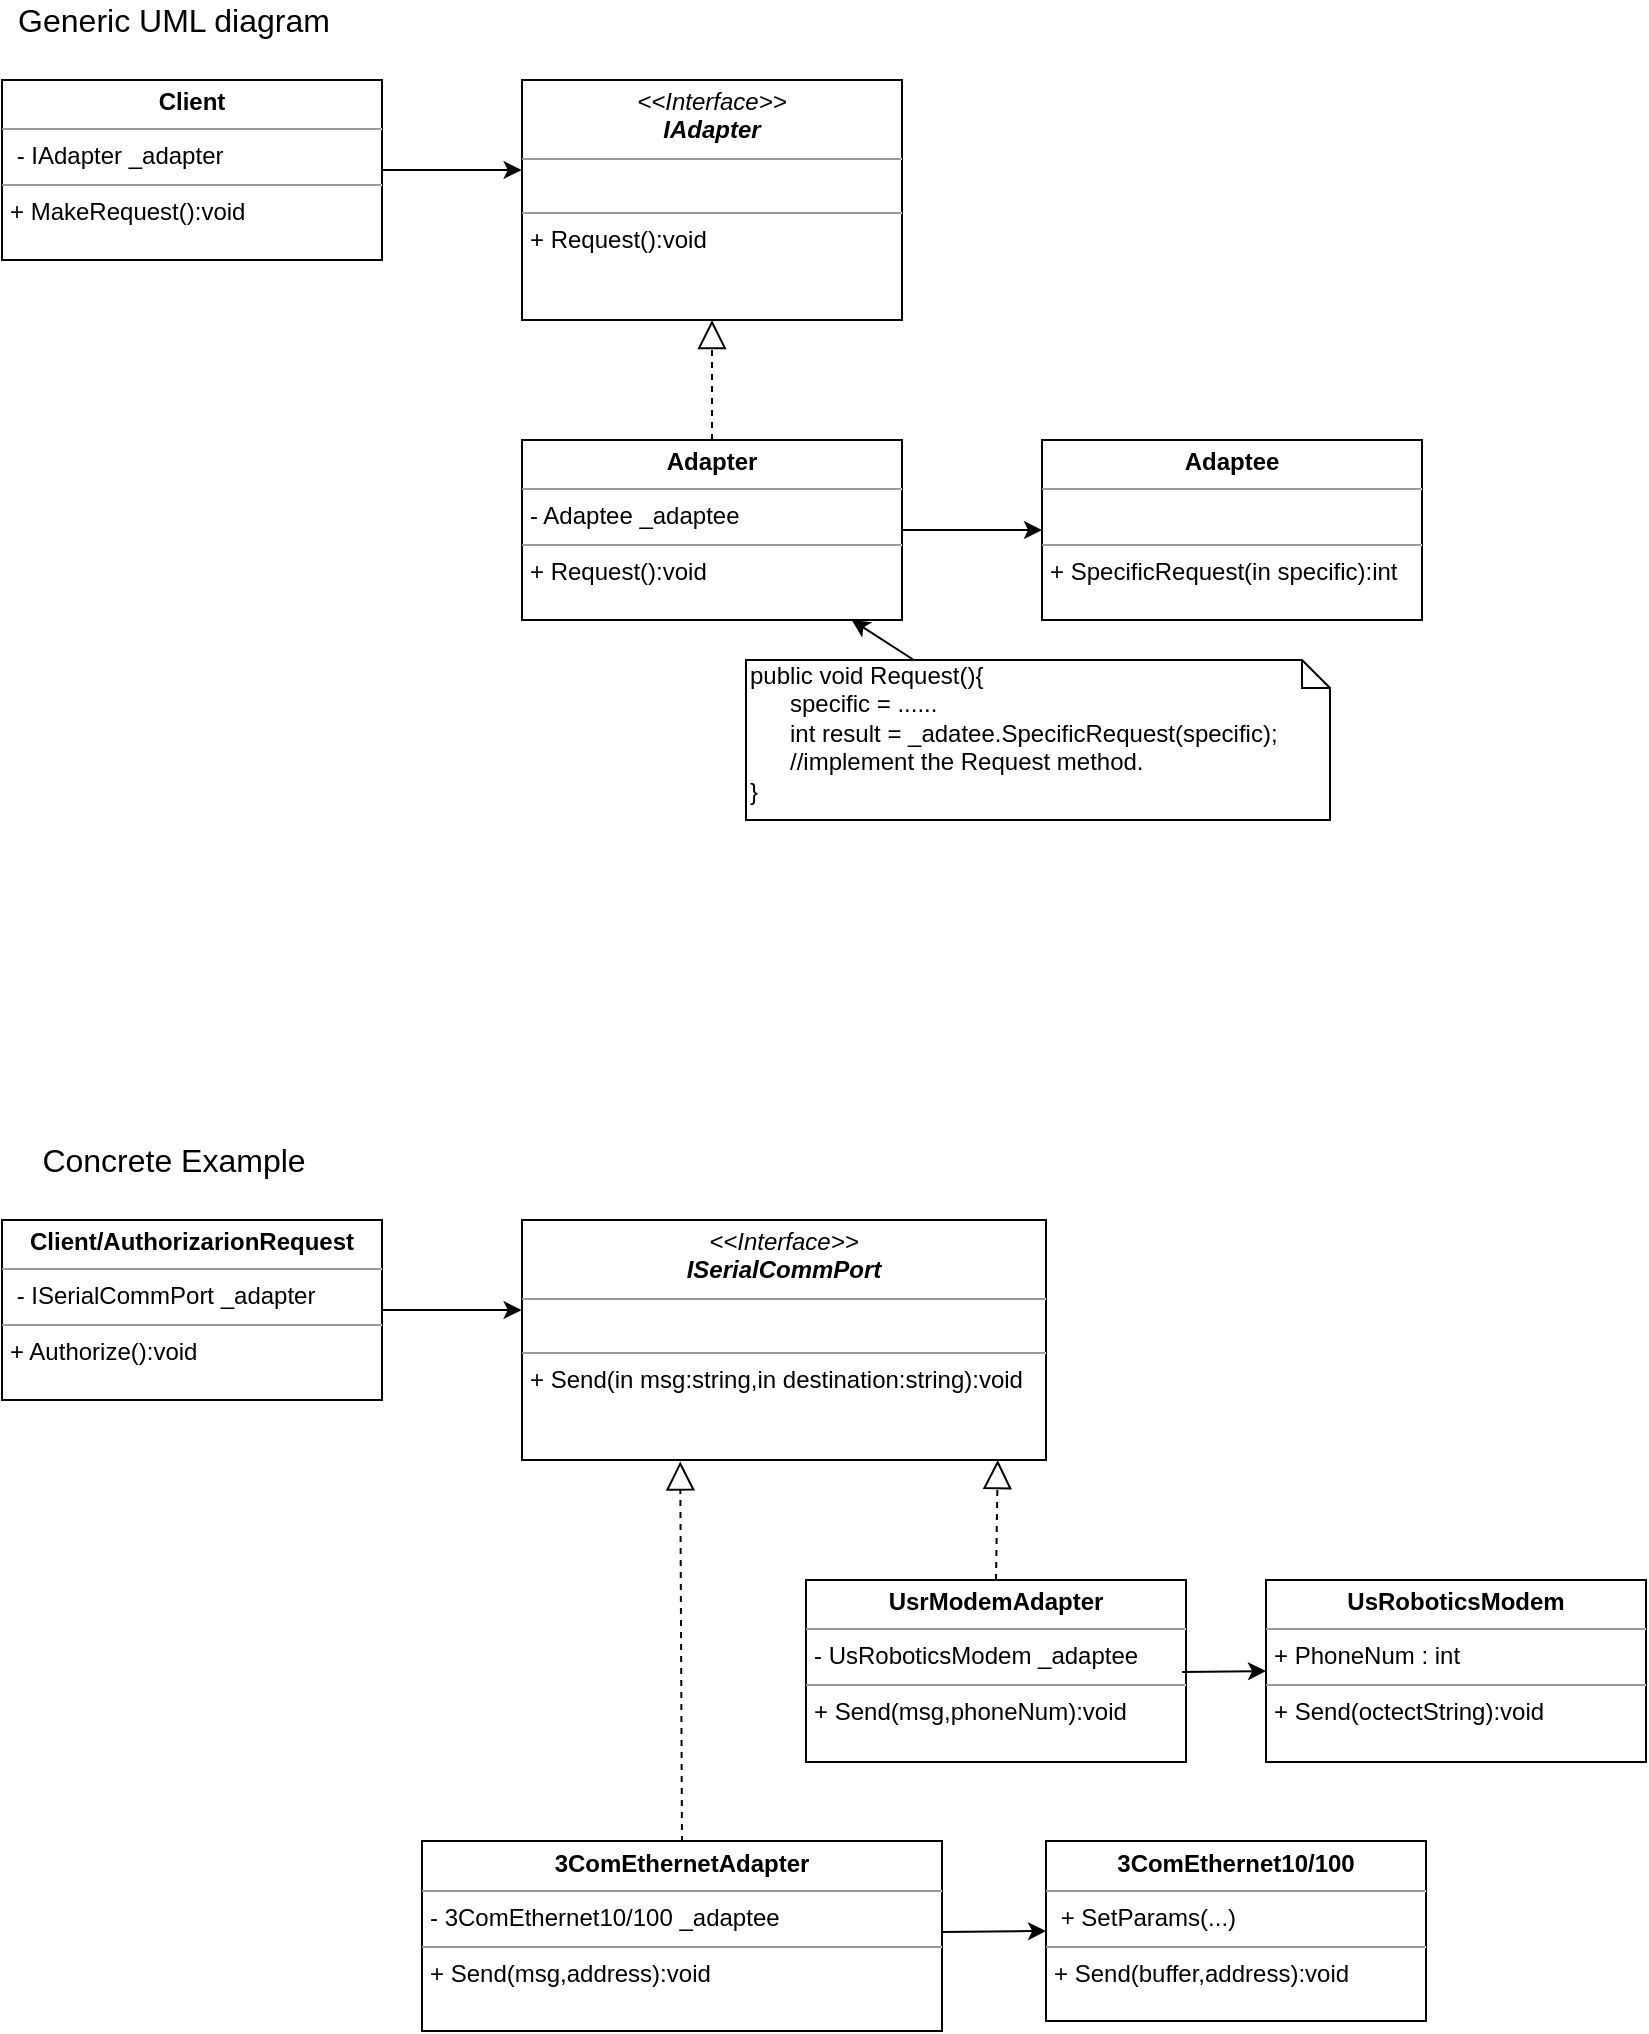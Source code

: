 <mxfile version="10.6.1" type="device"><diagram id="9AxfQVSzMLa06jMd4uWh" name="Page-1"><mxGraphModel dx="1077" dy="551" grid="1" gridSize="10" guides="1" tooltips="1" connect="1" arrows="1" fold="1" page="1" pageScale="1" pageWidth="850" pageHeight="1100" math="0" shadow="0"><root><mxCell id="0"/><mxCell id="1" parent="0"/><mxCell id="XskOo6VjgrB15FcFP7f5-3" value="&lt;p style=&quot;margin: 0px ; margin-top: 4px ; text-align: center&quot;&gt;&lt;i&gt;&amp;lt;&amp;lt;Interface&amp;gt;&amp;gt;&lt;/i&gt;&lt;br&gt;&lt;b&gt;&lt;i&gt;IAdapter&lt;/i&gt;&lt;/b&gt;&lt;/p&gt;&lt;hr size=&quot;1&quot;&gt;&lt;p style=&quot;margin: 0px ; margin-left: 4px&quot;&gt;&lt;br&gt;&lt;/p&gt;&lt;hr size=&quot;1&quot;&gt;&lt;p style=&quot;margin: 0px ; margin-left: 4px&quot;&gt;+ Request():void&lt;/p&gt;" style="verticalAlign=top;align=left;overflow=fill;fontSize=12;fontFamily=Helvetica;html=1;" vertex="1" parent="1"><mxGeometry x="260" y="50" width="190" height="120" as="geometry"/></mxCell><mxCell id="XskOo6VjgrB15FcFP7f5-4" value="&lt;p style=&quot;margin: 0px ; margin-top: 4px ; text-align: center&quot;&gt;&lt;b&gt;Adapter&lt;/b&gt;&lt;/p&gt;&lt;hr size=&quot;1&quot;&gt;&lt;p style=&quot;margin: 0px ; margin-left: 4px&quot;&gt;- Adaptee _adaptee&lt;/p&gt;&lt;hr size=&quot;1&quot;&gt;&lt;p style=&quot;margin: 0px ; margin-left: 4px&quot;&gt;+ Request():void&lt;/p&gt;" style="verticalAlign=top;align=left;overflow=fill;fontSize=12;fontFamily=Helvetica;html=1;" vertex="1" parent="1"><mxGeometry x="260" y="230" width="190" height="90" as="geometry"/></mxCell><mxCell id="XskOo6VjgrB15FcFP7f5-6" value="&lt;p style=&quot;margin: 0px ; margin-top: 4px ; text-align: center&quot;&gt;&lt;b&gt;Adaptee&lt;/b&gt;&lt;/p&gt;&lt;hr size=&quot;1&quot;&gt;&lt;p style=&quot;margin: 0px ; margin-left: 4px&quot;&gt;&amp;nbsp; &amp;nbsp;&lt;/p&gt;&lt;hr size=&quot;1&quot;&gt;&lt;p style=&quot;margin: 0px ; margin-left: 4px&quot;&gt;+ SpecificRequest(in specific):int&lt;/p&gt;" style="verticalAlign=top;align=left;overflow=fill;fontSize=12;fontFamily=Helvetica;html=1;" vertex="1" parent="1"><mxGeometry x="520" y="230" width="190" height="90" as="geometry"/></mxCell><mxCell id="XskOo6VjgrB15FcFP7f5-8" value="" style="endArrow=classic;html=1;entryX=0;entryY=0.5;entryDx=0;entryDy=0;exitX=1;exitY=0.5;exitDx=0;exitDy=0;" edge="1" parent="1" source="XskOo6VjgrB15FcFP7f5-4" target="XskOo6VjgrB15FcFP7f5-6"><mxGeometry width="50" height="50" relative="1" as="geometry"><mxPoint x="410" y="220" as="sourcePoint"/><mxPoint x="460" y="170" as="targetPoint"/></mxGeometry></mxCell><mxCell id="XskOo6VjgrB15FcFP7f5-9" value="&lt;p style=&quot;margin: 0px ; margin-top: 4px ; text-align: center&quot;&gt;&lt;b&gt;Client&lt;/b&gt;&lt;/p&gt;&lt;hr size=&quot;1&quot;&gt;&lt;p style=&quot;margin: 0px ; margin-left: 4px&quot;&gt;&amp;nbsp;- IAdapter _adapter&lt;/p&gt;&lt;hr size=&quot;1&quot;&gt;&lt;p style=&quot;margin: 0px ; margin-left: 4px&quot;&gt;+ MakeRequest():void&lt;/p&gt;" style="verticalAlign=top;align=left;overflow=fill;fontSize=12;fontFamily=Helvetica;html=1;" vertex="1" parent="1"><mxGeometry y="50" width="190" height="90" as="geometry"/></mxCell><mxCell id="XskOo6VjgrB15FcFP7f5-10" value="" style="endArrow=classic;html=1;entryX=0;entryY=0.5;entryDx=0;entryDy=0;exitX=1;exitY=0.5;exitDx=0;exitDy=0;" edge="1" parent="1" source="XskOo6VjgrB15FcFP7f5-9"><mxGeometry width="50" height="50" relative="1" as="geometry"><mxPoint x="149.833" y="40" as="sourcePoint"/><mxPoint x="259.833" y="95" as="targetPoint"/></mxGeometry></mxCell><mxCell id="XskOo6VjgrB15FcFP7f5-11" value="" style="endArrow=block;dashed=1;endFill=0;endSize=12;html=1;entryX=0.5;entryY=1;entryDx=0;entryDy=0;exitX=0.5;exitY=0;exitDx=0;exitDy=0;" edge="1" parent="1" source="XskOo6VjgrB15FcFP7f5-4" target="XskOo6VjgrB15FcFP7f5-3"><mxGeometry width="160" relative="1" as="geometry"><mxPoint x="42" y="240" as="sourcePoint"/><mxPoint x="202" y="240" as="targetPoint"/></mxGeometry></mxCell><mxCell id="XskOo6VjgrB15FcFP7f5-14" value="public void Request(){&lt;br&gt;&amp;nbsp; &amp;nbsp; &amp;nbsp; specific = ......&lt;br&gt;&amp;nbsp; &amp;nbsp; &amp;nbsp; int result = _adatee.SpecificRequest(specific);&lt;br&gt;&amp;nbsp; &amp;nbsp; &amp;nbsp; //implement the Request method.&lt;br&gt;}&lt;br&gt;" style="shape=note;whiteSpace=wrap;html=1;size=14;verticalAlign=top;align=left;spacingTop=-6;" vertex="1" parent="1"><mxGeometry x="372" y="340" width="292" height="80" as="geometry"/></mxCell><mxCell id="XskOo6VjgrB15FcFP7f5-15" value="" style="endArrow=classic;html=1;" edge="1" parent="1" source="XskOo6VjgrB15FcFP7f5-14" target="XskOo6VjgrB15FcFP7f5-4"><mxGeometry width="50" height="50" relative="1" as="geometry"><mxPoint x="432" y="330" as="sourcePoint"/><mxPoint x="302" y="380" as="targetPoint"/></mxGeometry></mxCell><mxCell id="XskOo6VjgrB15FcFP7f5-16" value="&lt;p style=&quot;margin: 0px ; margin-top: 4px ; text-align: center&quot;&gt;&lt;i&gt;&amp;lt;&amp;lt;Interface&amp;gt;&amp;gt;&lt;/i&gt;&lt;br&gt;&lt;b&gt;&lt;i&gt;ISerialCommPort&lt;/i&gt;&lt;/b&gt;&lt;/p&gt;&lt;hr size=&quot;1&quot;&gt;&lt;p style=&quot;margin: 0px ; margin-left: 4px&quot;&gt;&lt;br&gt;&lt;/p&gt;&lt;hr size=&quot;1&quot;&gt;&lt;p style=&quot;margin: 0px ; margin-left: 4px&quot;&gt;+ Send(in msg:string,in destination:string):void&lt;/p&gt;" style="verticalAlign=top;align=left;overflow=fill;fontSize=12;fontFamily=Helvetica;html=1;" vertex="1" parent="1"><mxGeometry x="260" y="620" width="262" height="120" as="geometry"/></mxCell><mxCell id="XskOo6VjgrB15FcFP7f5-17" value="&lt;p style=&quot;margin: 0px ; margin-top: 4px ; text-align: center&quot;&gt;&lt;b&gt;UsrModemAdapter&lt;/b&gt;&lt;/p&gt;&lt;hr size=&quot;1&quot;&gt;&lt;p style=&quot;margin: 0px ; margin-left: 4px&quot;&gt;-&amp;nbsp;UsRoboticsModem&amp;nbsp;_adaptee&lt;/p&gt;&lt;hr size=&quot;1&quot;&gt;&lt;p style=&quot;margin: 0px ; margin-left: 4px&quot;&gt;+ Send(msg,phoneNum):void&lt;/p&gt;" style="verticalAlign=top;align=left;overflow=fill;fontSize=12;fontFamily=Helvetica;html=1;" vertex="1" parent="1"><mxGeometry x="402" y="800" width="190" height="91" as="geometry"/></mxCell><mxCell id="XskOo6VjgrB15FcFP7f5-18" value="&lt;p style=&quot;margin: 0px ; margin-top: 4px ; text-align: center&quot;&gt;&lt;b&gt;UsRoboticsModem&lt;/b&gt;&lt;/p&gt;&lt;hr size=&quot;1&quot;&gt;&lt;p style=&quot;margin: 0px ; margin-left: 4px&quot;&gt;+ PhoneNum : int&lt;/p&gt;&lt;hr size=&quot;1&quot;&gt;&lt;p style=&quot;margin: 0px ; margin-left: 4px&quot;&gt;+ Send(octectString):void&lt;/p&gt;" style="verticalAlign=top;align=left;overflow=fill;fontSize=12;fontFamily=Helvetica;html=1;" vertex="1" parent="1"><mxGeometry x="632" y="800" width="190" height="91" as="geometry"/></mxCell><mxCell id="XskOo6VjgrB15FcFP7f5-19" value="" style="endArrow=classic;html=1;entryX=0;entryY=0.5;entryDx=0;entryDy=0;" edge="1" parent="1" target="XskOo6VjgrB15FcFP7f5-18"><mxGeometry width="50" height="50" relative="1" as="geometry"><mxPoint x="590" y="846" as="sourcePoint"/><mxPoint x="572" y="740.5" as="targetPoint"/></mxGeometry></mxCell><mxCell id="XskOo6VjgrB15FcFP7f5-20" value="&lt;p style=&quot;margin: 0px ; margin-top: 4px ; text-align: center&quot;&gt;&lt;b&gt;Client/AuthorizarionRequest&lt;/b&gt;&lt;/p&gt;&lt;hr size=&quot;1&quot;&gt;&lt;p style=&quot;margin: 0px ; margin-left: 4px&quot;&gt;&amp;nbsp;- ISerialCommPort _adapter&lt;/p&gt;&lt;hr size=&quot;1&quot;&gt;&lt;p style=&quot;margin: 0px ; margin-left: 4px&quot;&gt;+ Authorize():void&lt;/p&gt;" style="verticalAlign=top;align=left;overflow=fill;fontSize=12;fontFamily=Helvetica;html=1;" vertex="1" parent="1"><mxGeometry y="620" width="190" height="90" as="geometry"/></mxCell><mxCell id="XskOo6VjgrB15FcFP7f5-21" value="" style="endArrow=classic;html=1;entryX=0;entryY=0.5;entryDx=0;entryDy=0;exitX=1;exitY=0.5;exitDx=0;exitDy=0;" edge="1" parent="1" source="XskOo6VjgrB15FcFP7f5-20"><mxGeometry width="50" height="50" relative="1" as="geometry"><mxPoint x="149.833" y="610" as="sourcePoint"/><mxPoint x="259.833" y="665" as="targetPoint"/></mxGeometry></mxCell><mxCell id="XskOo6VjgrB15FcFP7f5-22" value="" style="endArrow=block;dashed=1;endFill=0;endSize=12;html=1;entryX=0.5;entryY=1;entryDx=0;entryDy=0;exitX=0.5;exitY=0;exitDx=0;exitDy=0;" edge="1" parent="1" source="XskOo6VjgrB15FcFP7f5-17"><mxGeometry width="160" relative="1" as="geometry"><mxPoint x="149" y="810.5" as="sourcePoint"/><mxPoint x="497.882" y="740.029" as="targetPoint"/></mxGeometry></mxCell><mxCell id="XskOo6VjgrB15FcFP7f5-25" value="&lt;font style=&quot;font-size: 16px&quot;&gt;Concrete Example&lt;/font&gt;" style="text;html=1;strokeColor=none;fillColor=none;align=center;verticalAlign=middle;whiteSpace=wrap;rounded=0;" vertex="1" parent="1"><mxGeometry y="580" width="172" height="20" as="geometry"/></mxCell><mxCell id="XskOo6VjgrB15FcFP7f5-27" value="&lt;p style=&quot;margin: 0px ; margin-top: 4px ; text-align: center&quot;&gt;&lt;b&gt;3ComEthernet10/100&lt;/b&gt;&lt;/p&gt;&lt;hr size=&quot;1&quot;&gt;&lt;p style=&quot;margin: 0px ; margin-left: 4px&quot;&gt;&amp;nbsp;+ SetParams(...)&lt;/p&gt;&lt;hr size=&quot;1&quot;&gt;&lt;p style=&quot;margin: 0px ; margin-left: 4px&quot;&gt;+ Send(buffer,address):void&lt;/p&gt;" style="verticalAlign=top;align=left;overflow=fill;fontSize=12;fontFamily=Helvetica;html=1;" vertex="1" parent="1"><mxGeometry x="522" y="930.5" width="190" height="90" as="geometry"/></mxCell><mxCell id="XskOo6VjgrB15FcFP7f5-28" value="" style="endArrow=classic;html=1;entryX=0;entryY=0.5;entryDx=0;entryDy=0;exitX=1;exitY=0.5;exitDx=0;exitDy=0;" edge="1" parent="1" target="XskOo6VjgrB15FcFP7f5-27"><mxGeometry width="50" height="50" relative="1" as="geometry"><mxPoint x="470" y="976" as="sourcePoint"/><mxPoint x="442" y="870.5" as="targetPoint"/></mxGeometry></mxCell><mxCell id="XskOo6VjgrB15FcFP7f5-29" value="" style="endArrow=block;dashed=1;endFill=0;endSize=12;html=1;entryX=0.302;entryY=1.006;entryDx=0;entryDy=0;exitX=0.5;exitY=0;exitDx=0;exitDy=0;entryPerimeter=0;" edge="1" parent="1" target="XskOo6VjgrB15FcFP7f5-16"><mxGeometry width="160" relative="1" as="geometry"><mxPoint x="340" y="931" as="sourcePoint"/><mxPoint x="337.882" y="870.029" as="targetPoint"/></mxGeometry></mxCell><mxCell id="XskOo6VjgrB15FcFP7f5-30" value="&lt;font style=&quot;font-size: 16px&quot;&gt;Generic UML diagram&lt;/font&gt;" style="text;html=1;strokeColor=none;fillColor=none;align=center;verticalAlign=middle;whiteSpace=wrap;rounded=0;" vertex="1" parent="1"><mxGeometry x="-0.5" y="10" width="172" height="20" as="geometry"/></mxCell><mxCell id="XskOo6VjgrB15FcFP7f5-33" value="&lt;p style=&quot;margin: 0px ; margin-top: 4px ; text-align: center&quot;&gt;&lt;b&gt;3ComEthernetAdapter&lt;/b&gt;&lt;/p&gt;&lt;hr size=&quot;1&quot;&gt;&lt;p style=&quot;margin: 0px ; margin-left: 4px&quot;&gt;-&amp;nbsp;3ComEthernet10/100 _adaptee&lt;/p&gt;&lt;hr size=&quot;1&quot;&gt;&lt;p style=&quot;margin: 0px ; margin-left: 4px&quot;&gt;+ Send(msg,address):void&lt;/p&gt;" style="verticalAlign=top;align=left;overflow=fill;fontSize=12;fontFamily=Helvetica;html=1;" vertex="1" parent="1"><mxGeometry x="210" y="930.5" width="260" height="95" as="geometry"/></mxCell></root></mxGraphModel></diagram></mxfile>